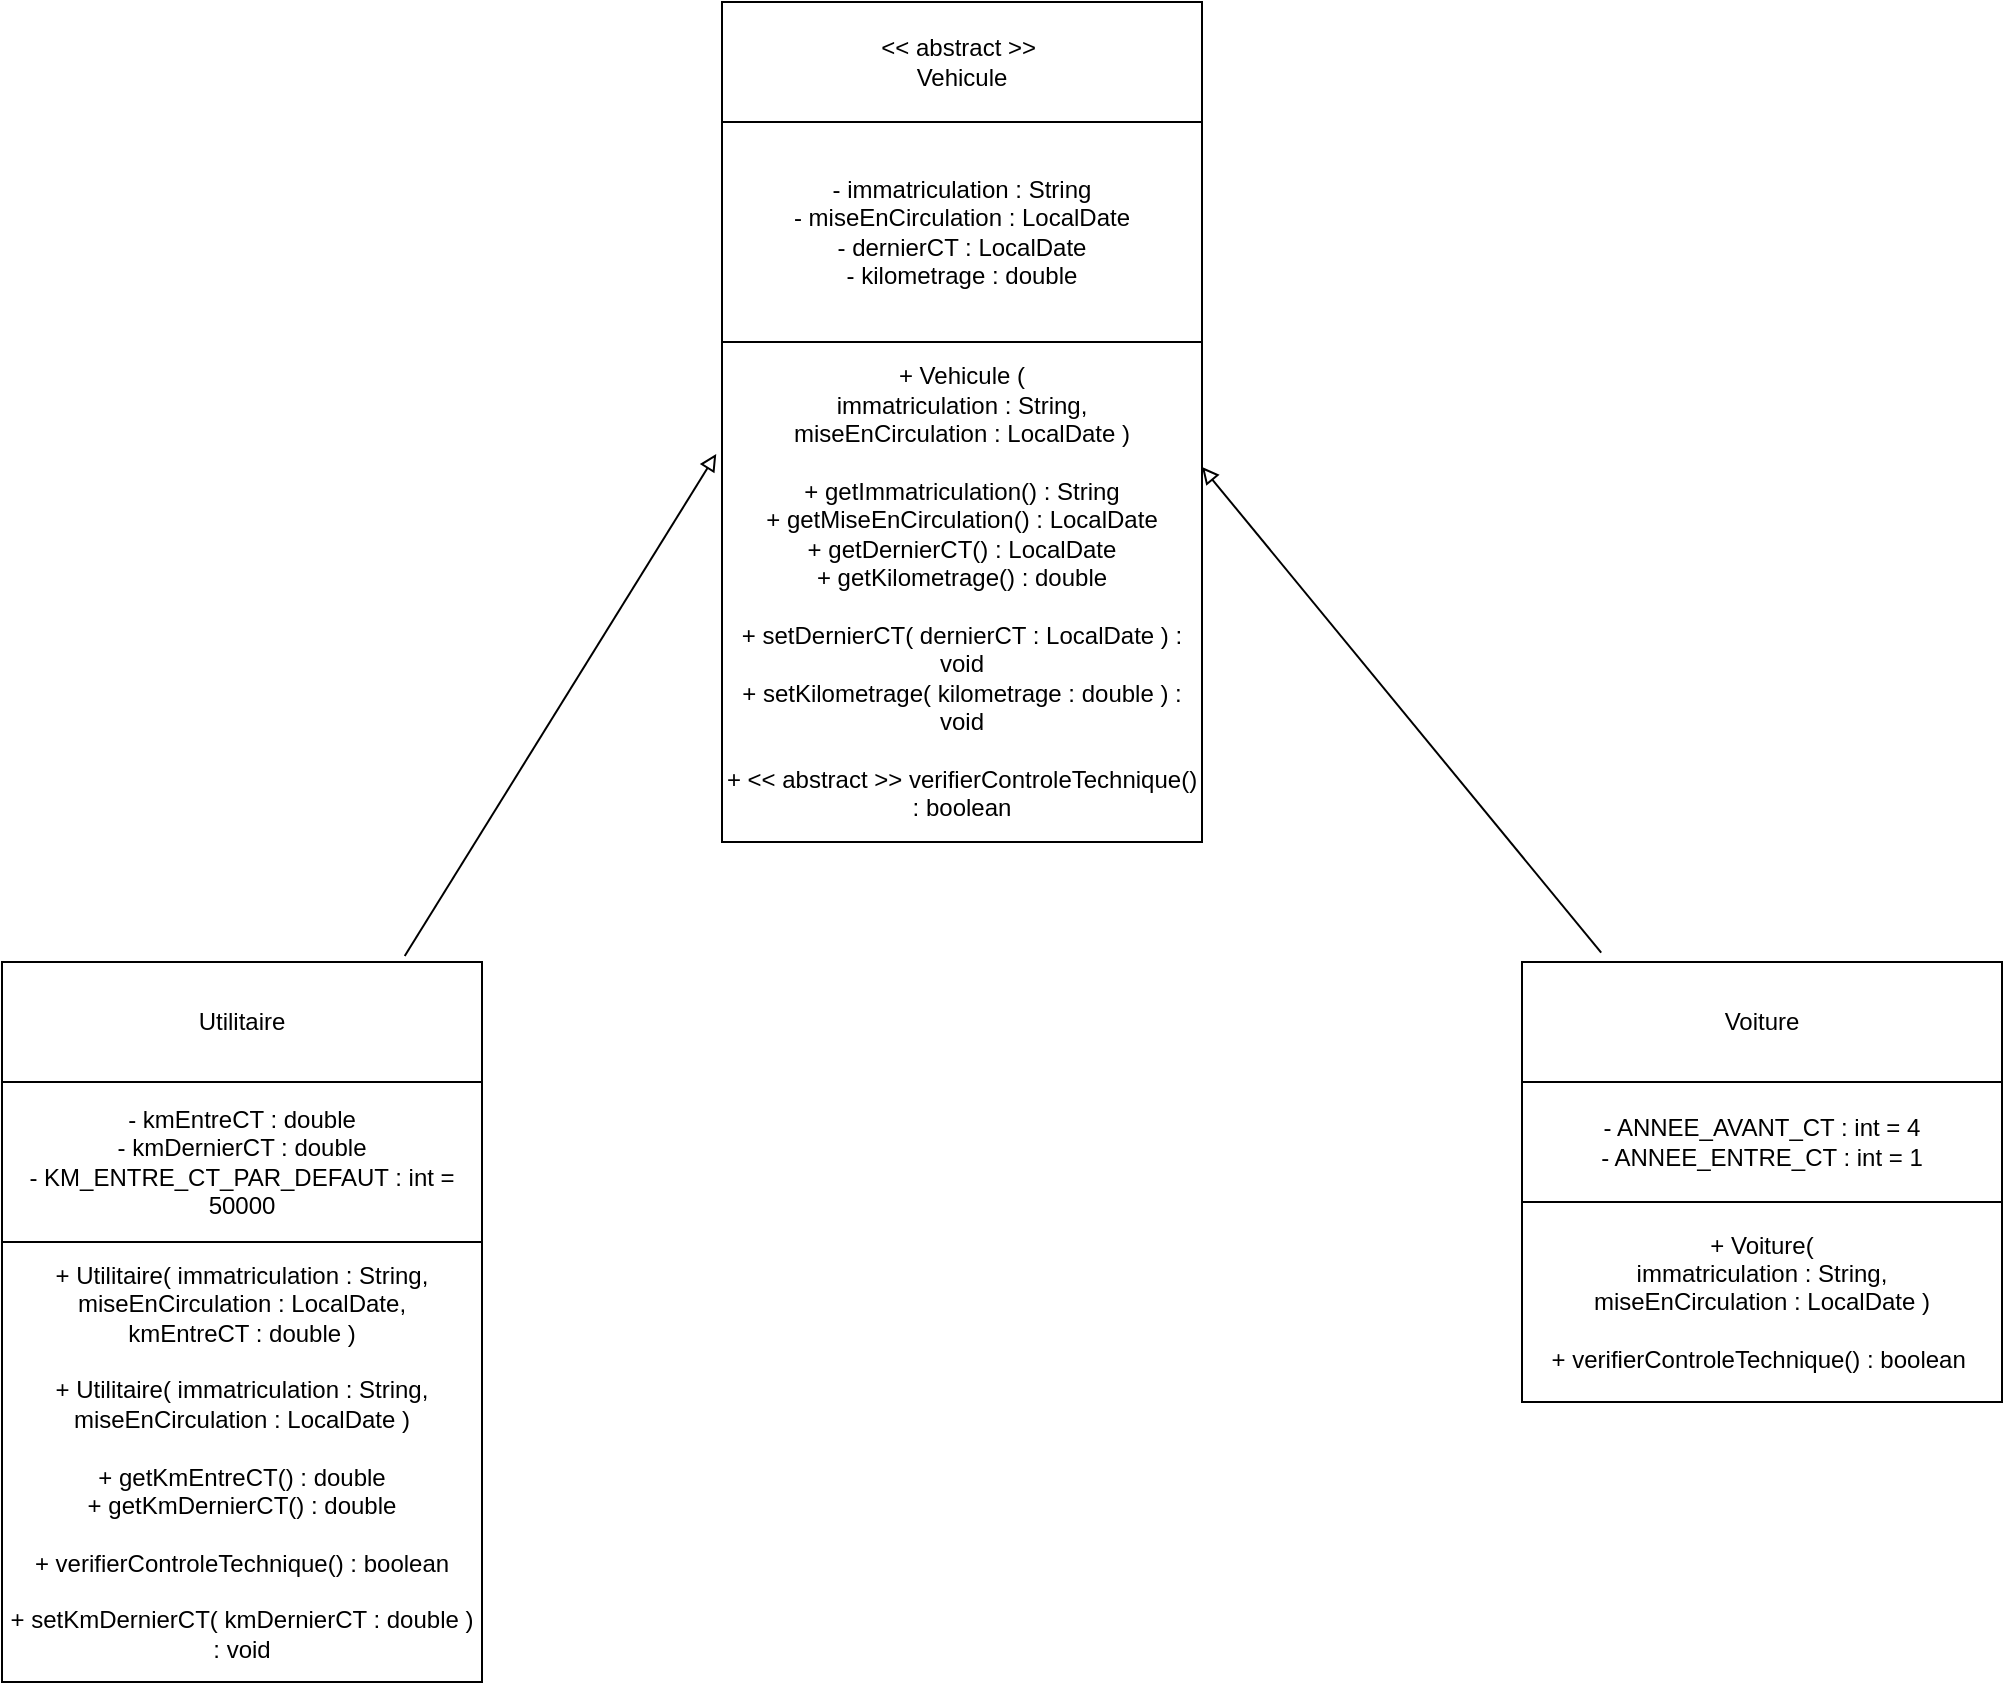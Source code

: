 <mxfile version="20.2.3" type="device"><diagram id="VUsB00f1aAFALULQxT-z" name="Page-1"><mxGraphModel dx="1579" dy="853" grid="1" gridSize="10" guides="1" tooltips="1" connect="1" arrows="1" fold="1" page="1" pageScale="1" pageWidth="1169" pageHeight="1654" math="0" shadow="0"><root><mxCell id="0"/><mxCell id="1" parent="0"/><mxCell id="TVNRAqsugN3zV7z0-NmJ-1" value="&amp;lt;&amp;lt; abstract &amp;gt;&amp;gt;&amp;nbsp;&lt;br&gt;Vehicule" style="whiteSpace=wrap;html=1;" parent="1" vertex="1"><mxGeometry x="440" y="80" width="240" height="60" as="geometry"/></mxCell><mxCell id="TVNRAqsugN3zV7z0-NmJ-2" value="- immatriculation : String&lt;br&gt;- miseEnCirculation : LocalDate&lt;br&gt;- dernierCT : LocalDate&lt;br&gt;- kilometrage : double" style="whiteSpace=wrap;html=1;" parent="1" vertex="1"><mxGeometry x="440" y="140" width="240" height="110" as="geometry"/></mxCell><mxCell id="TVNRAqsugN3zV7z0-NmJ-3" value="+ Vehicule ( &lt;br&gt;immatriculation : String,&lt;br&gt;miseEnCirculation : LocalDate )&lt;br&gt;&lt;br&gt;+ getImmatriculation() : String&lt;br&gt;+ getMiseEnCirculation() : LocalDate&lt;br&gt;+ getDernierCT() : LocalDate&lt;br&gt;+ getKilometrage() : double&lt;br&gt;&lt;br&gt;+ setDernierCT( dernierCT : LocalDate ) : void&lt;br&gt;+ setKilometrage( kilometrage : double ) : void&lt;br&gt;&lt;br&gt;+ &amp;lt;&amp;lt; abstract &amp;gt;&amp;gt; verifierControleTechnique() : boolean" style="whiteSpace=wrap;html=1;" parent="1" vertex="1"><mxGeometry x="440" y="250" width="240" height="250" as="geometry"/></mxCell><mxCell id="TVNRAqsugN3zV7z0-NmJ-4" value="Utilitaire" style="whiteSpace=wrap;html=1;" parent="1" vertex="1"><mxGeometry x="80" y="560" width="240" height="60" as="geometry"/></mxCell><mxCell id="TVNRAqsugN3zV7z0-NmJ-5" value="- kmEntreCT : double&lt;br&gt;- kmDernierCT : double&lt;br&gt;- KM_ENTRE_CT_PAR_DEFAUT : int = 50000" style="whiteSpace=wrap;html=1;" parent="1" vertex="1"><mxGeometry x="80" y="620" width="240" height="80" as="geometry"/></mxCell><mxCell id="TVNRAqsugN3zV7z0-NmJ-6" value="Voiture" style="whiteSpace=wrap;html=1;" parent="1" vertex="1"><mxGeometry x="840" y="560" width="240" height="60" as="geometry"/></mxCell><mxCell id="TVNRAqsugN3zV7z0-NmJ-7" value="- ANNEE_AVANT_CT : int = 4&lt;br&gt;- ANNEE_ENTRE_CT : int = 1" style="whiteSpace=wrap;html=1;" parent="1" vertex="1"><mxGeometry x="840" y="620" width="240" height="60" as="geometry"/></mxCell><mxCell id="TVNRAqsugN3zV7z0-NmJ-8" value="" style="endArrow=block;html=1;rounded=0;entryX=1;entryY=0.25;entryDx=0;entryDy=0;endFill=0;exitX=0.165;exitY=-0.078;exitDx=0;exitDy=0;exitPerimeter=0;" parent="1" source="TVNRAqsugN3zV7z0-NmJ-6" target="TVNRAqsugN3zV7z0-NmJ-3" edge="1"><mxGeometry width="50" height="50" relative="1" as="geometry"><mxPoint x="880" y="400" as="sourcePoint"/><mxPoint x="930" y="350" as="targetPoint"/></mxGeometry></mxCell><mxCell id="TVNRAqsugN3zV7z0-NmJ-9" value="" style="endArrow=block;html=1;rounded=0;entryX=-0.012;entryY=0.224;entryDx=0;entryDy=0;endFill=0;exitX=0.839;exitY=-0.05;exitDx=0;exitDy=0;exitPerimeter=0;entryPerimeter=0;" parent="1" source="TVNRAqsugN3zV7z0-NmJ-4" target="TVNRAqsugN3zV7z0-NmJ-3" edge="1"><mxGeometry width="50" height="50" relative="1" as="geometry"><mxPoint x="240" y="400" as="sourcePoint"/><mxPoint x="290" y="350" as="targetPoint"/></mxGeometry></mxCell><mxCell id="TVNRAqsugN3zV7z0-NmJ-11" value="+ Voiture( &lt;br&gt;immatriculation : String,&lt;br&gt;miseEnCirculation : LocalDate )&lt;br&gt;&lt;br&gt;+ verifierControleTechnique() : boolean&amp;nbsp;" style="whiteSpace=wrap;html=1;" parent="1" vertex="1"><mxGeometry x="840" y="680" width="240" height="100" as="geometry"/></mxCell><mxCell id="TVNRAqsugN3zV7z0-NmJ-12" value="+ Utilitaire( immatriculation : String,&lt;br&gt;miseEnCirculation : LocalDate,&lt;br&gt;kmEntreCT : double )&lt;br&gt;&lt;br&gt;+ Utilitaire( immatriculation : String,&lt;br&gt;miseEnCirculation : LocalDate )&lt;br&gt;&lt;br&gt;+ getKmEntreCT() : double&lt;br&gt;+ getKmDernierCT() : double&lt;br&gt;&lt;br&gt;+ verifierControleTechnique() : boolean&lt;br&gt;&lt;br&gt;+ setKmDernierCT( kmDernierCT : double ) : void" style="whiteSpace=wrap;html=1;" parent="1" vertex="1"><mxGeometry x="80" y="700" width="240" height="220" as="geometry"/></mxCell></root></mxGraphModel></diagram></mxfile>